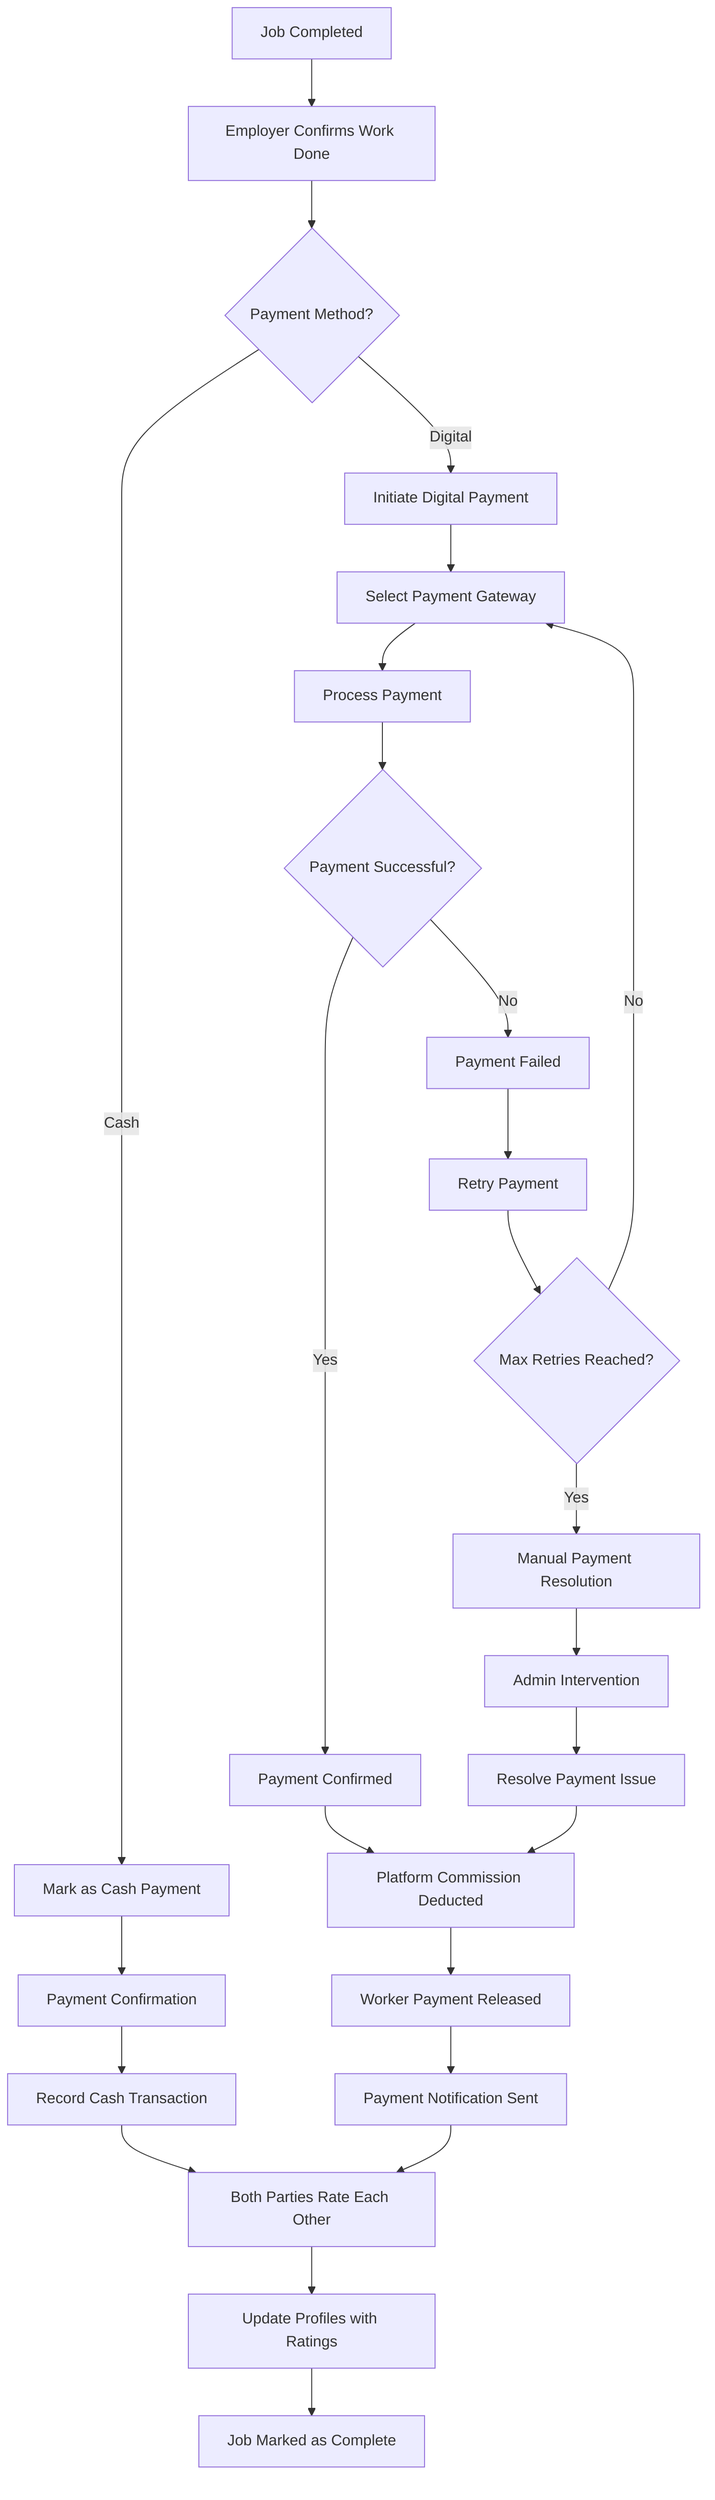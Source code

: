 flowchart TD
  A[Job Completed] --> B[Employer Confirms Work Done]
  B --> C{Payment Method?}
  C -->|Cash| D[Mark as Cash Payment]
  C -->|Digital| E[Initiate Digital Payment]
  D --> F[Payment Confirmation]
  E --> G[Select Payment Gateway]
  G --> H[Process Payment]
  H --> I{Payment Successful?}
  I -->|No| J[Payment Failed]
  I -->|Yes| K[Payment Confirmed]
  J --> L[Retry Payment]
  L --> M{Max Retries Reached?}
  M -->|No| G
  M -->|Yes| N[Manual Payment Resolution]
  K --> O[Platform Commission Deducted]
  O --> P[Worker Payment Released]
  P --> Q[Payment Notification Sent]
  F --> R[Record Cash Transaction]
  R --> S[Both Parties Rate Each Other]
  Q --> S
  S --> T[Update Profiles with Ratings]
  T --> U[Job Marked as Complete]
  N --> V[Admin Intervention]
  V --> W[Resolve Payment Issue]
  W --> O